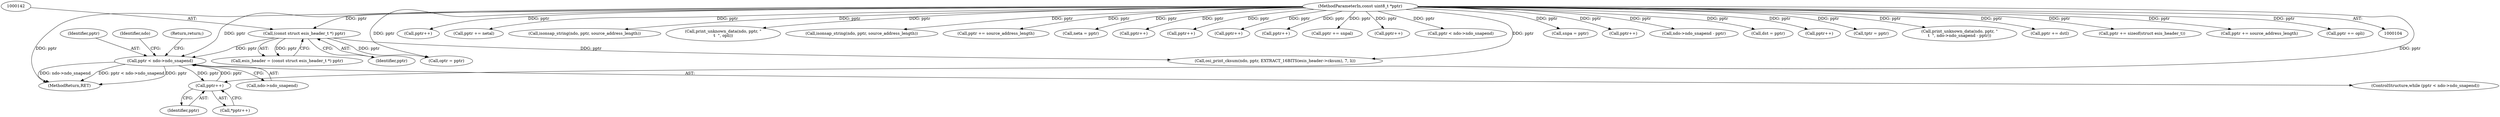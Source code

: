 digraph "0_tcpdump_c177cb3800a9a68d79b2812f0ffcb9479abd6eb8@pointer" {
"1000216" [label="(Call,pptr < ndo->ndo_snapend)"];
"1000227" [label="(Call,pptr++)"];
"1000216" [label="(Call,pptr < ndo->ndo_snapend)"];
"1000106" [label="(MethodParameterIn,const uint8_t *pptr)"];
"1000141" [label="(Call,(const struct esis_header_t *) pptr)"];
"1000475" [label="(Call,pptr++)"];
"1000494" [label="(Call,pptr += netal)"];
"1000655" [label="(Call,isonsap_string(ndo, pptr, source_address_length))"];
"1000835" [label="(Call,print_unknown_data(ndo, pptr, \"\n\t  \", opli))"];
"1000598" [label="(Call,isonsap_string(ndo, pptr, source_address_length))"];
"1000216" [label="(Call,pptr < ndo->ndo_snapend)"];
"1000143" [label="(Identifier,pptr)"];
"1000602" [label="(Call,pptr += source_address_length)"];
"1000491" [label="(Call,neta = pptr)"];
"1000152" [label="(Call,optr = pptr)"];
"1000720" [label="(Call,pptr++)"];
"1000227" [label="(Call,pptr++)"];
"1000228" [label="(Identifier,pptr)"];
"1000573" [label="(Call,pptr++)"];
"1000541" [label="(Call,pptr++)"];
"1000310" [label="(Call,osi_print_cksum(ndo, pptr, EXTRACT_16BITS(esis_header->cksum), 7, li))"];
"1000218" [label="(Call,ndo->ndo_snapend)"];
"1000715" [label="(Call,pptr++)"];
"1000141" [label="(Call,(const struct esis_header_t *) pptr)"];
"1000226" [label="(Call,*pptr++)"];
"1000452" [label="(Call,pptr += snpal)"];
"1000378" [label="(Call,pptr++)"];
"1000215" [label="(ControlStructure,while (pptr < ndo->ndo_snapend))"];
"1000675" [label="(Call,pptr < ndo->ndo_snapend)"];
"1000845" [label="(MethodReturn,RET)"];
"1000449" [label="(Call,snpa = pptr)"];
"1000630" [label="(Call,pptr++)"];
"1000684" [label="(Call,ndo->ndo_snapend - pptr)"];
"1000396" [label="(Call,dst = pptr)"];
"1000223" [label="(Identifier,ndo)"];
"1000431" [label="(Call,pptr++)"];
"1000740" [label="(Call,tptr = pptr)"];
"1000680" [label="(Call,print_unknown_data(ndo, pptr, \"\n\t  \", ndo->ndo_snapend - pptr))"];
"1000399" [label="(Call,pptr += dstl)"];
"1000342" [label="(Call,pptr += sizeof(struct esis_header_t))"];
"1000229" [label="(Return,return;)"];
"1000659" [label="(Call,pptr += source_address_length)"];
"1000139" [label="(Call,esis_header = (const struct esis_header_t *) pptr)"];
"1000840" [label="(Call,pptr += opli)"];
"1000106" [label="(MethodParameterIn,const uint8_t *pptr)"];
"1000217" [label="(Identifier,pptr)"];
"1000216" -> "1000215"  [label="AST: "];
"1000216" -> "1000218"  [label="CFG: "];
"1000217" -> "1000216"  [label="AST: "];
"1000218" -> "1000216"  [label="AST: "];
"1000223" -> "1000216"  [label="CFG: "];
"1000229" -> "1000216"  [label="CFG: "];
"1000216" -> "1000845"  [label="DDG: pptr < ndo->ndo_snapend"];
"1000216" -> "1000845"  [label="DDG: pptr"];
"1000216" -> "1000845"  [label="DDG: ndo->ndo_snapend"];
"1000227" -> "1000216"  [label="DDG: pptr"];
"1000106" -> "1000216"  [label="DDG: pptr"];
"1000141" -> "1000216"  [label="DDG: pptr"];
"1000216" -> "1000227"  [label="DDG: pptr"];
"1000227" -> "1000226"  [label="AST: "];
"1000227" -> "1000228"  [label="CFG: "];
"1000228" -> "1000227"  [label="AST: "];
"1000226" -> "1000227"  [label="CFG: "];
"1000106" -> "1000227"  [label="DDG: pptr"];
"1000106" -> "1000104"  [label="AST: "];
"1000106" -> "1000845"  [label="DDG: pptr"];
"1000106" -> "1000141"  [label="DDG: pptr"];
"1000106" -> "1000152"  [label="DDG: pptr"];
"1000106" -> "1000310"  [label="DDG: pptr"];
"1000106" -> "1000342"  [label="DDG: pptr"];
"1000106" -> "1000378"  [label="DDG: pptr"];
"1000106" -> "1000396"  [label="DDG: pptr"];
"1000106" -> "1000399"  [label="DDG: pptr"];
"1000106" -> "1000431"  [label="DDG: pptr"];
"1000106" -> "1000449"  [label="DDG: pptr"];
"1000106" -> "1000452"  [label="DDG: pptr"];
"1000106" -> "1000475"  [label="DDG: pptr"];
"1000106" -> "1000491"  [label="DDG: pptr"];
"1000106" -> "1000494"  [label="DDG: pptr"];
"1000106" -> "1000541"  [label="DDG: pptr"];
"1000106" -> "1000573"  [label="DDG: pptr"];
"1000106" -> "1000598"  [label="DDG: pptr"];
"1000106" -> "1000602"  [label="DDG: pptr"];
"1000106" -> "1000630"  [label="DDG: pptr"];
"1000106" -> "1000655"  [label="DDG: pptr"];
"1000106" -> "1000659"  [label="DDG: pptr"];
"1000106" -> "1000675"  [label="DDG: pptr"];
"1000106" -> "1000680"  [label="DDG: pptr"];
"1000106" -> "1000684"  [label="DDG: pptr"];
"1000106" -> "1000715"  [label="DDG: pptr"];
"1000106" -> "1000720"  [label="DDG: pptr"];
"1000106" -> "1000740"  [label="DDG: pptr"];
"1000106" -> "1000835"  [label="DDG: pptr"];
"1000106" -> "1000840"  [label="DDG: pptr"];
"1000141" -> "1000139"  [label="AST: "];
"1000141" -> "1000143"  [label="CFG: "];
"1000142" -> "1000141"  [label="AST: "];
"1000143" -> "1000141"  [label="AST: "];
"1000139" -> "1000141"  [label="CFG: "];
"1000141" -> "1000139"  [label="DDG: pptr"];
"1000141" -> "1000152"  [label="DDG: pptr"];
"1000141" -> "1000310"  [label="DDG: pptr"];
}
